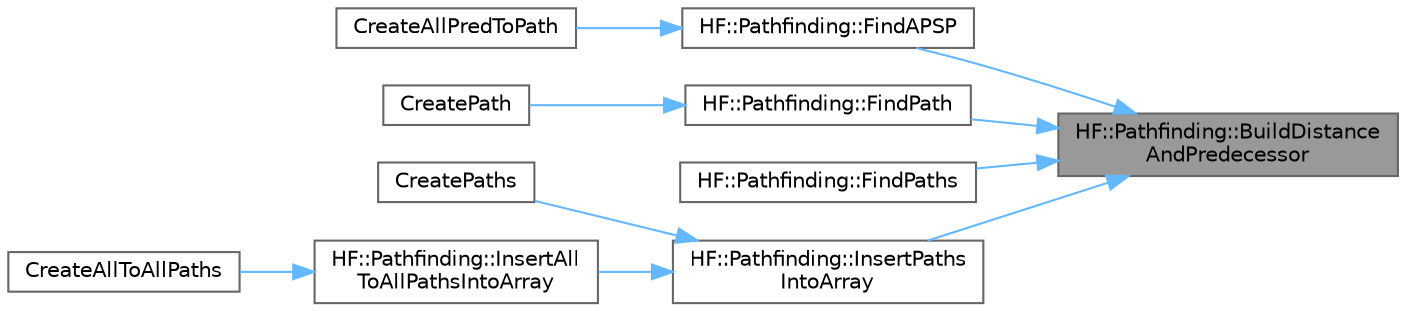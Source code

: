 digraph "HF::Pathfinding::BuildDistanceAndPredecessor"
{
 // LATEX_PDF_SIZE
  bgcolor="transparent";
  edge [fontname=Helvetica,fontsize=10,labelfontname=Helvetica,labelfontsize=10];
  node [fontname=Helvetica,fontsize=10,shape=box,height=0.2,width=0.4];
  rankdir="RL";
  Node1 [label="HF::Pathfinding::BuildDistance\lAndPredecessor",height=0.2,width=0.4,color="gray40", fillcolor="grey60", style="filled", fontcolor="black",tooltip="Build a row of the distance and predecessor matrices for the node at id."];
  Node1 -> Node2 [dir="back",color="steelblue1",style="solid"];
  Node2 [label="HF::Pathfinding::FindAPSP",height=0.2,width=0.4,color="grey40", fillcolor="white", style="filled",URL="$a00472.html#a6d24adcb1c0891a98e7d9a8d36f8cc01",tooltip=" "];
  Node2 -> Node3 [dir="back",color="steelblue1",style="solid"];
  Node3 [label="CreateAllPredToPath",height=0.2,width=0.4,color="grey40", fillcolor="white", style="filled",URL="$a00456.html#gaff8b6c35105e6a465af490691069727a",tooltip=" "];
  Node1 -> Node4 [dir="back",color="steelblue1",style="solid"];
  Node4 [label="HF::Pathfinding::FindPath",height=0.2,width=0.4,color="grey40", fillcolor="white", style="filled",URL="$a00472.html#a47d06b1c4bd84f4d0a7519ea0e96ff02",tooltip="Find a path between points A and B using Dijkstra's Shortest Path algorithm."];
  Node4 -> Node5 [dir="back",color="steelblue1",style="solid"];
  Node5 [label="CreatePath",height=0.2,width=0.4,color="grey40", fillcolor="white", style="filled",URL="$a00456.html#ga3dc85450e989a996a3c3fcfad0a5944e",tooltip="Find the shortest path from start to end."];
  Node1 -> Node6 [dir="back",color="steelblue1",style="solid"];
  Node6 [label="HF::Pathfinding::FindPaths",height=0.2,width=0.4,color="grey40", fillcolor="white", style="filled",URL="$a00472.html#a15badb9d0a17849de7b21105605c9c91",tooltip="Find a path from every id in start_ids to the matching end node in end_ids."];
  Node1 -> Node7 [dir="back",color="steelblue1",style="solid"];
  Node7 [label="HF::Pathfinding::InsertPaths\lIntoArray",height=0.2,width=0.4,color="grey40", fillcolor="white", style="filled",URL="$a00472.html#a417084c97d0672af2da7739157a9d8c0",tooltip="A special version of FindPaths optimized for the C_Interface."];
  Node7 -> Node8 [dir="back",color="steelblue1",style="solid"];
  Node8 [label="CreatePaths",height=0.2,width=0.4,color="grey40", fillcolor="white", style="filled",URL="$a00456.html#gae1ac2805c3b86883bb88269ed3868367",tooltip="Find multiple shortest paths in paralllel."];
  Node7 -> Node9 [dir="back",color="steelblue1",style="solid"];
  Node9 [label="HF::Pathfinding::InsertAll\lToAllPathsIntoArray",height=0.2,width=0.4,color="grey40", fillcolor="white", style="filled",URL="$a00472.html#a69bd3efcc13788e7c4be43b67d6002e5",tooltip="A special version of FindPaths optimized for the C_Interface, such that all paths possible from each ..."];
  Node9 -> Node10 [dir="back",color="steelblue1",style="solid"];
  Node10 [label="CreateAllToAllPaths",height=0.2,width=0.4,color="grey40", fillcolor="white", style="filled",URL="$a00456.html#gaba6ec6ce84974dd6a311d7d65dd34221",tooltip="Find a path from every node in a graph to every other node."];
}

